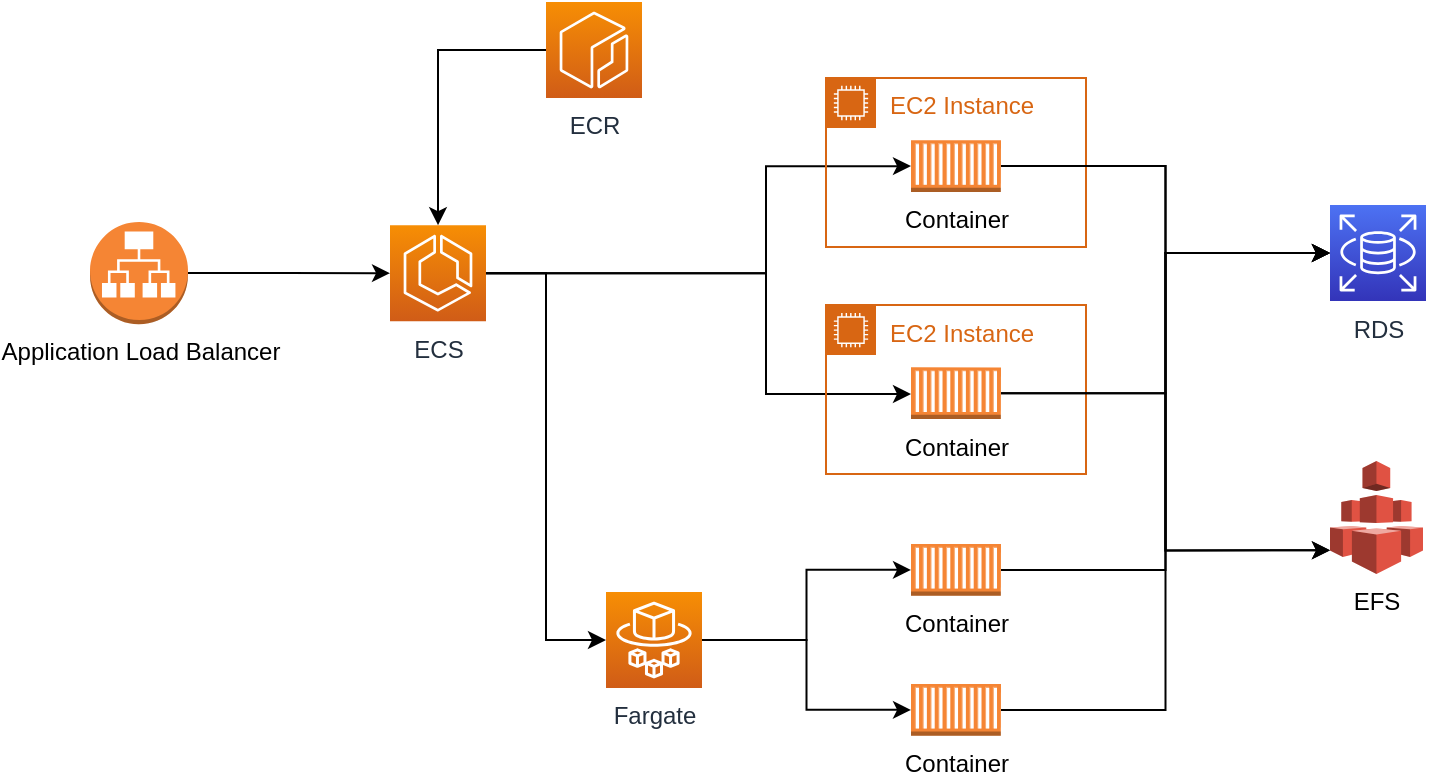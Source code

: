 <mxfile version="20.2.3" type="device"><diagram id="Ht1M8jgEwFfnCIfOTk4-" name="Page-1"><mxGraphModel dx="920" dy="1461" grid="1" gridSize="10" guides="1" tooltips="1" connect="1" arrows="1" fold="1" page="1" pageScale="1" pageWidth="1169" pageHeight="827" math="0" shadow="0"><root><mxCell id="0"/><mxCell id="1" parent="0"/><mxCell id="A_gBMCCJ_WKpKjw56Jo_-19" style="edgeStyle=orthogonalEdgeStyle;rounded=0;orthogonalLoop=1;jettySize=auto;html=1;entryX=0;entryY=0.5;entryDx=0;entryDy=0;entryPerimeter=0;" edge="1" parent="1" source="A_gBMCCJ_WKpKjw56Jo_-1" target="A_gBMCCJ_WKpKjw56Jo_-4"><mxGeometry relative="1" as="geometry"><Array as="points"><mxPoint x="420" y="-614"/><mxPoint x="420" y="-668"/></Array></mxGeometry></mxCell><mxCell id="A_gBMCCJ_WKpKjw56Jo_-20" style="edgeStyle=orthogonalEdgeStyle;rounded=0;orthogonalLoop=1;jettySize=auto;html=1;" edge="1" parent="1" source="A_gBMCCJ_WKpKjw56Jo_-1" target="A_gBMCCJ_WKpKjw56Jo_-13"><mxGeometry relative="1" as="geometry"><Array as="points"><mxPoint x="420" y="-614"/><mxPoint x="420" y="-554"/></Array></mxGeometry></mxCell><mxCell id="A_gBMCCJ_WKpKjw56Jo_-21" style="edgeStyle=orthogonalEdgeStyle;rounded=0;orthogonalLoop=1;jettySize=auto;html=1;entryX=0;entryY=0.5;entryDx=0;entryDy=0;entryPerimeter=0;" edge="1" parent="1" source="A_gBMCCJ_WKpKjw56Jo_-1" target="A_gBMCCJ_WKpKjw56Jo_-3"><mxGeometry relative="1" as="geometry"><Array as="points"><mxPoint x="310" y="-614"/><mxPoint x="310" y="-431"/></Array></mxGeometry></mxCell><mxCell id="A_gBMCCJ_WKpKjw56Jo_-1" value="ECS" style="sketch=0;points=[[0,0,0],[0.25,0,0],[0.5,0,0],[0.75,0,0],[1,0,0],[0,1,0],[0.25,1,0],[0.5,1,0],[0.75,1,0],[1,1,0],[0,0.25,0],[0,0.5,0],[0,0.75,0],[1,0.25,0],[1,0.5,0],[1,0.75,0]];outlineConnect=0;fontColor=#232F3E;gradientColor=#F78E04;gradientDirection=north;fillColor=#D05C17;strokeColor=#ffffff;dashed=0;verticalLabelPosition=bottom;verticalAlign=top;align=center;html=1;fontSize=12;fontStyle=0;aspect=fixed;shape=mxgraph.aws4.resourceIcon;resIcon=mxgraph.aws4.ecs;" vertex="1" parent="1"><mxGeometry x="232" y="-638.43" width="48" height="48" as="geometry"/></mxCell><mxCell id="A_gBMCCJ_WKpKjw56Jo_-10" style="edgeStyle=orthogonalEdgeStyle;rounded=0;orthogonalLoop=1;jettySize=auto;html=1;" edge="1" parent="1" source="A_gBMCCJ_WKpKjw56Jo_-2" target="A_gBMCCJ_WKpKjw56Jo_-1"><mxGeometry relative="1" as="geometry"/></mxCell><mxCell id="A_gBMCCJ_WKpKjw56Jo_-2" value="ECR" style="sketch=0;points=[[0,0,0],[0.25,0,0],[0.5,0,0],[0.75,0,0],[1,0,0],[0,1,0],[0.25,1,0],[0.5,1,0],[0.75,1,0],[1,1,0],[0,0.25,0],[0,0.5,0],[0,0.75,0],[1,0.25,0],[1,0.5,0],[1,0.75,0]];outlineConnect=0;fontColor=#232F3E;gradientColor=#F78E04;gradientDirection=north;fillColor=#D05C17;strokeColor=#ffffff;dashed=0;verticalLabelPosition=bottom;verticalAlign=top;align=center;html=1;fontSize=12;fontStyle=0;aspect=fixed;shape=mxgraph.aws4.resourceIcon;resIcon=mxgraph.aws4.ecr;" vertex="1" parent="1"><mxGeometry x="310" y="-750" width="48" height="48" as="geometry"/></mxCell><mxCell id="A_gBMCCJ_WKpKjw56Jo_-17" style="edgeStyle=orthogonalEdgeStyle;rounded=0;orthogonalLoop=1;jettySize=auto;html=1;entryX=0;entryY=0.5;entryDx=0;entryDy=0;entryPerimeter=0;" edge="1" parent="1" source="A_gBMCCJ_WKpKjw56Jo_-3" target="A_gBMCCJ_WKpKjw56Jo_-15"><mxGeometry relative="1" as="geometry"/></mxCell><mxCell id="A_gBMCCJ_WKpKjw56Jo_-18" style="edgeStyle=orthogonalEdgeStyle;rounded=0;orthogonalLoop=1;jettySize=auto;html=1;entryX=0;entryY=0.5;entryDx=0;entryDy=0;entryPerimeter=0;" edge="1" parent="1" source="A_gBMCCJ_WKpKjw56Jo_-3" target="A_gBMCCJ_WKpKjw56Jo_-16"><mxGeometry relative="1" as="geometry"/></mxCell><mxCell id="A_gBMCCJ_WKpKjw56Jo_-3" value="Fargate" style="sketch=0;points=[[0,0,0],[0.25,0,0],[0.5,0,0],[0.75,0,0],[1,0,0],[0,1,0],[0.25,1,0],[0.5,1,0],[0.75,1,0],[1,1,0],[0,0.25,0],[0,0.5,0],[0,0.75,0],[1,0.25,0],[1,0.5,0],[1,0.75,0]];outlineConnect=0;fontColor=#232F3E;gradientColor=#F78E04;gradientDirection=north;fillColor=#D05C17;strokeColor=#ffffff;dashed=0;verticalLabelPosition=bottom;verticalAlign=top;align=center;html=1;fontSize=12;fontStyle=0;aspect=fixed;shape=mxgraph.aws4.resourceIcon;resIcon=mxgraph.aws4.fargate;" vertex="1" parent="1"><mxGeometry x="340" y="-455" width="48" height="48" as="geometry"/></mxCell><mxCell id="A_gBMCCJ_WKpKjw56Jo_-9" style="edgeStyle=orthogonalEdgeStyle;rounded=0;orthogonalLoop=1;jettySize=auto;html=1;entryX=0;entryY=0.5;entryDx=0;entryDy=0;entryPerimeter=0;" edge="1" parent="1" source="A_gBMCCJ_WKpKjw56Jo_-5" target="A_gBMCCJ_WKpKjw56Jo_-1"><mxGeometry relative="1" as="geometry"/></mxCell><mxCell id="A_gBMCCJ_WKpKjw56Jo_-5" value="Application Load Balancer" style="outlineConnect=0;dashed=0;verticalLabelPosition=bottom;verticalAlign=top;align=center;html=1;shape=mxgraph.aws3.application_load_balancer;fillColor=#F58534;gradientColor=none;" vertex="1" parent="1"><mxGeometry x="82" y="-640" width="49" height="51.13" as="geometry"/></mxCell><mxCell id="A_gBMCCJ_WKpKjw56Jo_-7" value="RDS" style="sketch=0;points=[[0,0,0],[0.25,0,0],[0.5,0,0],[0.75,0,0],[1,0,0],[0,1,0],[0.25,1,0],[0.5,1,0],[0.75,1,0],[1,1,0],[0,0.25,0],[0,0.5,0],[0,0.75,0],[1,0.25,0],[1,0.5,0],[1,0.75,0]];outlineConnect=0;fontColor=#232F3E;gradientColor=#4D72F3;gradientDirection=north;fillColor=#3334B9;strokeColor=#ffffff;dashed=0;verticalLabelPosition=bottom;verticalAlign=top;align=center;html=1;fontSize=12;fontStyle=0;aspect=fixed;shape=mxgraph.aws4.resourceIcon;resIcon=mxgraph.aws4.rds;" vertex="1" parent="1"><mxGeometry x="702" y="-648.49" width="48" height="48" as="geometry"/></mxCell><mxCell id="A_gBMCCJ_WKpKjw56Jo_-8" value="EFS" style="outlineConnect=0;dashed=0;verticalLabelPosition=bottom;verticalAlign=top;align=center;html=1;shape=mxgraph.aws3.efs;fillColor=#E05243;gradientColor=none;" vertex="1" parent="1"><mxGeometry x="702" y="-520.49" width="46.5" height="56.53" as="geometry"/></mxCell><mxCell id="A_gBMCCJ_WKpKjw56Jo_-11" value="EC2 Instance" style="points=[[0,0],[0.25,0],[0.5,0],[0.75,0],[1,0],[1,0.25],[1,0.5],[1,0.75],[1,1],[0.75,1],[0.5,1],[0.25,1],[0,1],[0,0.75],[0,0.5],[0,0.25]];outlineConnect=0;gradientColor=none;html=1;whiteSpace=wrap;fontSize=12;fontStyle=0;container=1;pointerEvents=0;collapsible=0;recursiveResize=0;shape=mxgraph.aws4.group;grIcon=mxgraph.aws4.group_ec2_instance_contents;strokeColor=#D86613;fillColor=none;verticalAlign=top;align=left;spacingLeft=30;fontColor=#D86613;dashed=0;" vertex="1" parent="1"><mxGeometry x="450" y="-712" width="130" height="84.44" as="geometry"/></mxCell><mxCell id="A_gBMCCJ_WKpKjw56Jo_-4" value="Container" style="outlineConnect=0;dashed=0;verticalLabelPosition=bottom;verticalAlign=top;align=center;html=1;shape=mxgraph.aws3.ec2_compute_container;fillColor=#F58534;gradientColor=none;" vertex="1" parent="A_gBMCCJ_WKpKjw56Jo_-11"><mxGeometry x="42.5" y="31.12" width="45" height="25.88" as="geometry"/></mxCell><mxCell id="A_gBMCCJ_WKpKjw56Jo_-12" value="EC2 Instance" style="points=[[0,0],[0.25,0],[0.5,0],[0.75,0],[1,0],[1,0.25],[1,0.5],[1,0.75],[1,1],[0.75,1],[0.5,1],[0.25,1],[0,1],[0,0.75],[0,0.5],[0,0.25]];outlineConnect=0;gradientColor=none;html=1;whiteSpace=wrap;fontSize=12;fontStyle=0;container=1;pointerEvents=0;collapsible=0;recursiveResize=0;shape=mxgraph.aws4.group;grIcon=mxgraph.aws4.group_ec2_instance_contents;strokeColor=#D86613;fillColor=none;verticalAlign=top;align=left;spacingLeft=30;fontColor=#D86613;dashed=0;" vertex="1" parent="1"><mxGeometry x="450" y="-598.44" width="130" height="84.44" as="geometry"/></mxCell><mxCell id="A_gBMCCJ_WKpKjw56Jo_-13" value="Container" style="outlineConnect=0;dashed=0;verticalLabelPosition=bottom;verticalAlign=top;align=center;html=1;shape=mxgraph.aws3.ec2_compute_container;fillColor=#F58534;gradientColor=none;" vertex="1" parent="A_gBMCCJ_WKpKjw56Jo_-12"><mxGeometry x="42.5" y="31.12" width="45" height="25.88" as="geometry"/></mxCell><mxCell id="A_gBMCCJ_WKpKjw56Jo_-25" style="edgeStyle=orthogonalEdgeStyle;rounded=0;orthogonalLoop=1;jettySize=auto;html=1;entryX=0;entryY=0.5;entryDx=0;entryDy=0;entryPerimeter=0;" edge="1" parent="1" source="A_gBMCCJ_WKpKjw56Jo_-15" target="A_gBMCCJ_WKpKjw56Jo_-7"><mxGeometry relative="1" as="geometry"/></mxCell><mxCell id="A_gBMCCJ_WKpKjw56Jo_-15" value="Container" style="outlineConnect=0;dashed=0;verticalLabelPosition=bottom;verticalAlign=top;align=center;html=1;shape=mxgraph.aws3.ec2_compute_container;fillColor=#F58534;gradientColor=none;" vertex="1" parent="1"><mxGeometry x="492.5" y="-479" width="45" height="25.88" as="geometry"/></mxCell><mxCell id="A_gBMCCJ_WKpKjw56Jo_-26" style="edgeStyle=orthogonalEdgeStyle;rounded=0;orthogonalLoop=1;jettySize=auto;html=1;entryX=0;entryY=0.5;entryDx=0;entryDy=0;entryPerimeter=0;" edge="1" parent="1" source="A_gBMCCJ_WKpKjw56Jo_-16" target="A_gBMCCJ_WKpKjw56Jo_-7"><mxGeometry relative="1" as="geometry"/></mxCell><mxCell id="A_gBMCCJ_WKpKjw56Jo_-16" value="Container" style="outlineConnect=0;dashed=0;verticalLabelPosition=bottom;verticalAlign=top;align=center;html=1;shape=mxgraph.aws3.ec2_compute_container;fillColor=#F58534;gradientColor=none;" vertex="1" parent="1"><mxGeometry x="492.5" y="-409" width="45" height="25.88" as="geometry"/></mxCell><mxCell id="A_gBMCCJ_WKpKjw56Jo_-23" style="edgeStyle=orthogonalEdgeStyle;rounded=0;orthogonalLoop=1;jettySize=auto;html=1;entryX=0;entryY=0.5;entryDx=0;entryDy=0;entryPerimeter=0;" edge="1" parent="1" source="A_gBMCCJ_WKpKjw56Jo_-4" target="A_gBMCCJ_WKpKjw56Jo_-7"><mxGeometry relative="1" as="geometry"/></mxCell><mxCell id="A_gBMCCJ_WKpKjw56Jo_-27" style="edgeStyle=orthogonalEdgeStyle;rounded=0;orthogonalLoop=1;jettySize=auto;html=1;entryX=0;entryY=0.5;entryDx=0;entryDy=0;entryPerimeter=0;" edge="1" parent="1" source="A_gBMCCJ_WKpKjw56Jo_-13" target="A_gBMCCJ_WKpKjw56Jo_-7"><mxGeometry relative="1" as="geometry"/></mxCell><mxCell id="A_gBMCCJ_WKpKjw56Jo_-28" style="edgeStyle=orthogonalEdgeStyle;rounded=0;orthogonalLoop=1;jettySize=auto;html=1;entryX=0;entryY=0.79;entryDx=0;entryDy=0;entryPerimeter=0;" edge="1" parent="1" source="A_gBMCCJ_WKpKjw56Jo_-4" target="A_gBMCCJ_WKpKjw56Jo_-8"><mxGeometry relative="1" as="geometry"/></mxCell><mxCell id="A_gBMCCJ_WKpKjw56Jo_-29" style="edgeStyle=orthogonalEdgeStyle;rounded=0;orthogonalLoop=1;jettySize=auto;html=1;entryX=0;entryY=0.79;entryDx=0;entryDy=0;entryPerimeter=0;" edge="1" parent="1" source="A_gBMCCJ_WKpKjw56Jo_-13" target="A_gBMCCJ_WKpKjw56Jo_-8"><mxGeometry relative="1" as="geometry"/></mxCell></root></mxGraphModel></diagram></mxfile>